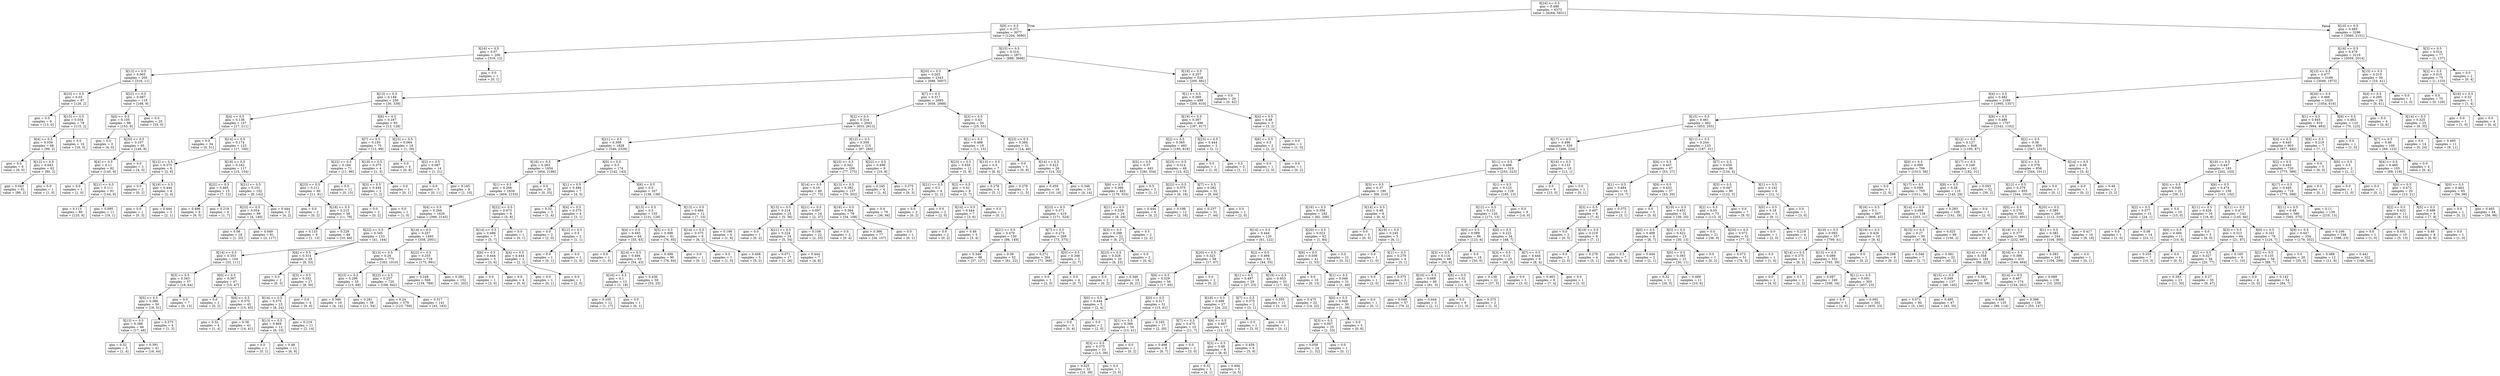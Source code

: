 digraph Tree {
node [shape=box] ;
0 [label="X[24] <= 0.5\ngini = 0.488\nsamples = 6373\nvalue = [4264, 5831]"] ;
1 [label="X[9] <= 0.5\ngini = 0.371\nsamples = 3077\nvalue = [1204, 3680]"] ;
0 -> 1 [labeldistance=2.5, labelangle=45, headlabel="True"] ;
2 [label="X[16] <= 0.5\ngini = 0.07\nsamples = 206\nvalue = [316, 12]"] ;
1 -> 2 ;
3 [label="X[13] <= 0.5\ngini = 0.065\nsamples = 205\nvalue = [316, 11]"] ;
2 -> 3 ;
4 [label="X[23] <= 0.5\ngini = 0.03\nsamples = 87\nvalue = [128, 2]"] ;
3 -> 4 ;
5 [label="gini = 0.0\nsamples = 9\nvalue = [13, 0]"] ;
4 -> 5 ;
6 [label="X[15] <= 0.5\ngini = 0.034\nsamples = 78\nvalue = [115, 2]"] ;
4 -> 6 ;
7 [label="X[4] <= 0.5\ngini = 0.039\nsamples = 68\nvalue = [99, 2]"] ;
6 -> 7 ;
8 [label="gini = 0.0\nsamples = 6\nvalue = [9, 0]"] ;
7 -> 8 ;
9 [label="X[12] <= 0.5\ngini = 0.043\nsamples = 62\nvalue = [90, 2]"] ;
7 -> 9 ;
10 [label="gini = 0.043\nsamples = 61\nvalue = [89, 2]"] ;
9 -> 10 ;
11 [label="gini = 0.0\nsamples = 1\nvalue = [1, 0]"] ;
9 -> 11 ;
12 [label="gini = 0.0\nsamples = 10\nvalue = [16, 0]"] ;
6 -> 12 ;
13 [label="X[22] <= 0.5\ngini = 0.087\nsamples = 118\nvalue = [188, 9]"] ;
3 -> 13 ;
14 [label="X[0] <= 0.5\ngini = 0.105\nsamples = 98\nvalue = [153, 9]"] ;
13 -> 14 ;
15 [label="gini = 0.0\nsamples = 3\nvalue = [4, 0]"] ;
14 -> 15 ;
16 [label="X[20] <= 0.5\ngini = 0.107\nsamples = 95\nvalue = [149, 9]"] ;
14 -> 16 ;
17 [label="X[4] <= 0.5\ngini = 0.11\nsamples = 92\nvalue = [145, 9]"] ;
16 -> 17 ;
18 [label="gini = 0.0\nsamples = 1\nvalue = [1, 0]"] ;
17 -> 18 ;
19 [label="X[21] <= 0.5\ngini = 0.111\nsamples = 91\nvalue = [144, 9]"] ;
17 -> 19 ;
20 [label="gini = 0.113\nsamples = 80\nvalue = [125, 8]"] ;
19 -> 20 ;
21 [label="gini = 0.095\nsamples = 11\nvalue = [19, 1]"] ;
19 -> 21 ;
22 [label="gini = 0.0\nsamples = 3\nvalue = [4, 0]"] ;
16 -> 22 ;
23 [label="gini = 0.0\nsamples = 20\nvalue = [35, 0]"] ;
13 -> 23 ;
24 [label="gini = 0.0\nsamples = 1\nvalue = [0, 1]"] ;
2 -> 24 ;
25 [label="X[15] <= 0.5\ngini = 0.314\nsamples = 2871\nvalue = [888, 3668]"] ;
1 -> 25 ;
26 [label="X[20] <= 0.5\ngini = 0.303\nsamples = 2343\nvalue = [688, 3007]"] ;
25 -> 26 ;
27 [label="X[13] <= 0.5\ngini = 0.149\nsamples = 250\nvalue = [30, 339]"] ;
26 -> 27 ;
28 [label="X[4] <= 0.5\ngini = 0.138\nsamples = 157\nvalue = [17, 211]"] ;
27 -> 28 ;
29 [label="gini = 0.0\nsamples = 34\nvalue = [0, 51]"] ;
28 -> 29 ;
30 [label="X[14] <= 0.5\ngini = 0.174\nsamples = 123\nvalue = [17, 160]"] ;
28 -> 30 ;
31 [label="X[12] <= 0.5\ngini = 0.375\nsamples = 6\nvalue = [2, 6]"] ;
30 -> 31 ;
32 [label="gini = 0.0\nsamples = 2\nvalue = [0, 2]"] ;
31 -> 32 ;
33 [label="X[19] <= 0.5\ngini = 0.444\nsamples = 4\nvalue = [2, 4]"] ;
31 -> 33 ;
34 [label="gini = 0.0\nsamples = 1\nvalue = [0, 3]"] ;
33 -> 34 ;
35 [label="gini = 0.444\nsamples = 3\nvalue = [2, 1]"] ;
33 -> 35 ;
36 [label="X[18] <= 0.5\ngini = 0.162\nsamples = 117\nvalue = [15, 154]"] ;
30 -> 36 ;
37 [label="X[22] <= 0.5\ngini = 0.465\nsamples = 15\nvalue = [7, 12]"] ;
36 -> 37 ;
38 [label="gini = 0.496\nsamples = 9\nvalue = [6, 5]"] ;
37 -> 38 ;
39 [label="gini = 0.219\nsamples = 6\nvalue = [1, 7]"] ;
37 -> 39 ;
40 [label="X[21] <= 0.5\ngini = 0.101\nsamples = 102\nvalue = [8, 142]"] ;
36 -> 40 ;
41 [label="X[23] <= 0.5\ngini = 0.054\nsamples = 99\nvalue = [4, 140]"] ;
40 -> 41 ;
42 [label="gini = 0.08\nsamples = 18\nvalue = [1, 23]"] ;
41 -> 42 ;
43 [label="gini = 0.049\nsamples = 81\nvalue = [3, 117]"] ;
41 -> 43 ;
44 [label="gini = 0.444\nsamples = 3\nvalue = [4, 2]"] ;
40 -> 44 ;
45 [label="X[6] <= 0.5\ngini = 0.167\nsamples = 93\nvalue = [13, 128]"] ;
27 -> 45 ;
46 [label="X[7] <= 0.5\ngini = 0.193\nsamples = 75\nvalue = [12, 99]"] ;
45 -> 46 ;
47 [label="X[22] <= 0.5\ngini = 0.184\nsamples = 71\nvalue = [11, 96]"] ;
46 -> 47 ;
48 [label="X[23] <= 0.5\ngini = 0.211\nsamples = 60\nvalue = [11, 81]"] ;
47 -> 48 ;
49 [label="gini = 0.0\nsamples = 2\nvalue = [0, 2]"] ;
48 -> 49 ;
50 [label="X[18] <= 0.5\ngini = 0.215\nsamples = 58\nvalue = [11, 79]"] ;
48 -> 50 ;
51 [label="gini = 0.133\nsamples = 9\nvalue = [1, 13]"] ;
50 -> 51 ;
52 [label="gini = 0.229\nsamples = 49\nvalue = [10, 66]"] ;
50 -> 52 ;
53 [label="gini = 0.0\nsamples = 11\nvalue = [0, 15]"] ;
47 -> 53 ;
54 [label="X[19] <= 0.5\ngini = 0.375\nsamples = 4\nvalue = [1, 3]"] ;
46 -> 54 ;
55 [label="X[3] <= 0.5\ngini = 0.444\nsamples = 3\nvalue = [1, 2]"] ;
54 -> 55 ;
56 [label="gini = 0.0\nsamples = 2\nvalue = [0, 2]"] ;
55 -> 56 ;
57 [label="gini = 0.0\nsamples = 1\nvalue = [1, 0]"] ;
55 -> 57 ;
58 [label="gini = 0.0\nsamples = 1\nvalue = [0, 1]"] ;
54 -> 58 ;
59 [label="X[23] <= 0.5\ngini = 0.064\nsamples = 18\nvalue = [1, 29]"] ;
45 -> 59 ;
60 [label="gini = 0.0\nsamples = 4\nvalue = [0, 8]"] ;
59 -> 60 ;
61 [label="X[2] <= 0.5\ngini = 0.087\nsamples = 14\nvalue = [1, 21]"] ;
59 -> 61 ;
62 [label="gini = 0.0\nsamples = 5\nvalue = [0, 11]"] ;
61 -> 62 ;
63 [label="gini = 0.165\nsamples = 9\nvalue = [1, 10]"] ;
61 -> 63 ;
64 [label="X[7] <= 0.5\ngini = 0.317\nsamples = 2093\nvalue = [658, 2668]"] ;
26 -> 64 ;
65 [label="X[2] <= 0.5\ngini = 0.314\nsamples = 2043\nvalue = [633, 2613]"] ;
64 -> 65 ;
66 [label="X[21] <= 0.5\ngini = 0.308\nsamples = 1828\nvalue = [546, 2329]"] ;
65 -> 66 ;
67 [label="X[16] <= 0.5\ngini = 0.263\nsamples = 1654\nvalue = [404, 2186]"] ;
66 -> 67 ;
68 [label="X[1] <= 0.5\ngini = 0.266\nsamples = 1634\nvalue = [404, 2153]"] ;
67 -> 68 ;
69 [label="X[4] <= 0.5\ngini = 0.264\nsamples = 1626\nvalue = [399, 2145]"] ;
68 -> 69 ;
70 [label="X[22] <= 0.5\ngini = 0.345\nsamples = 133\nvalue = [41, 144]"] ;
69 -> 70 ;
71 [label="X[14] <= 0.5\ngini = 0.353\nsamples = 104\nvalue = [33, 111]"] ;
70 -> 71 ;
72 [label="X[3] <= 0.5\ngini = 0.343\nsamples = 57\nvalue = [18, 64]"] ;
71 -> 72 ;
73 [label="X[5] <= 0.5\ngini = 0.386\nsamples = 50\nvalue = [18, 51]"] ;
72 -> 73 ;
74 [label="X[13] <= 0.5\ngini = 0.386\nsamples = 46\nvalue = [17, 48]"] ;
73 -> 74 ;
75 [label="gini = 0.32\nsamples = 5\nvalue = [1, 4]"] ;
74 -> 75 ;
76 [label="gini = 0.391\nsamples = 41\nvalue = [16, 44]"] ;
74 -> 76 ;
77 [label="gini = 0.375\nsamples = 4\nvalue = [1, 3]"] ;
73 -> 77 ;
78 [label="gini = 0.0\nsamples = 7\nvalue = [0, 13]"] ;
72 -> 78 ;
79 [label="X[0] <= 0.5\ngini = 0.367\nsamples = 47\nvalue = [15, 47]"] ;
71 -> 79 ;
80 [label="gini = 0.0\nsamples = 2\nvalue = [0, 2]"] ;
79 -> 80 ;
81 [label="X[6] <= 0.5\ngini = 0.375\nsamples = 45\nvalue = [15, 45]"] ;
79 -> 81 ;
82 [label="gini = 0.32\nsamples = 4\nvalue = [1, 4]"] ;
81 -> 82 ;
83 [label="gini = 0.38\nsamples = 41\nvalue = [14, 41]"] ;
81 -> 83 ;
84 [label="X[6] <= 0.5\ngini = 0.314\nsamples = 29\nvalue = [8, 33]"] ;
70 -> 84 ;
85 [label="gini = 0.0\nsamples = 2\nvalue = [0, 3]"] ;
84 -> 85 ;
86 [label="X[3] <= 0.5\ngini = 0.332\nsamples = 27\nvalue = [8, 30]"] ;
84 -> 86 ;
87 [label="X[14] <= 0.5\ngini = 0.375\nsamples = 23\nvalue = [8, 24]"] ;
86 -> 87 ;
88 [label="X[13] <= 0.5\ngini = 0.469\nsamples = 12\nvalue = [6, 10]"] ;
87 -> 88 ;
89 [label="gini = 0.0\nsamples = 1\nvalue = [0, 1]"] ;
88 -> 89 ;
90 [label="gini = 0.48\nsamples = 11\nvalue = [6, 9]"] ;
88 -> 90 ;
91 [label="gini = 0.219\nsamples = 11\nvalue = [2, 14]"] ;
87 -> 91 ;
92 [label="gini = 0.0\nsamples = 4\nvalue = [0, 6]"] ;
86 -> 92 ;
93 [label="X[14] <= 0.5\ngini = 0.257\nsamples = 1493\nvalue = [358, 2001]"] ;
69 -> 93 ;
94 [label="X[13] <= 0.5\ngini = 0.26\nsamples = 775\nvalue = [183, 1010]"] ;
93 -> 94 ;
95 [label="X[23] <= 0.5\ngini = 0.296\nsamples = 55\nvalue = [15, 68]"] ;
94 -> 95 ;
96 [label="gini = 0.346\nsamples = 16\nvalue = [4, 14]"] ;
95 -> 96 ;
97 [label="gini = 0.281\nsamples = 39\nvalue = [11, 54]"] ;
95 -> 97 ;
98 [label="X[22] <= 0.5\ngini = 0.257\nsamples = 720\nvalue = [168, 942]"] ;
94 -> 98 ;
99 [label="gini = 0.24\nsamples = 579\nvalue = [123, 759]"] ;
98 -> 99 ;
100 [label="gini = 0.317\nsamples = 141\nvalue = [45, 183]"] ;
98 -> 100 ;
101 [label="X[22] <= 0.5\ngini = 0.255\nsamples = 718\nvalue = [175, 991]"] ;
93 -> 101 ;
102 [label="gini = 0.248\nsamples = 566\nvalue = [134, 789]"] ;
101 -> 102 ;
103 [label="gini = 0.281\nsamples = 152\nvalue = [41, 202]"] ;
101 -> 103 ;
104 [label="X[22] <= 0.5\ngini = 0.473\nsamples = 8\nvalue = [5, 8]"] ;
68 -> 104 ;
105 [label="X[14] <= 0.5\ngini = 0.486\nsamples = 7\nvalue = [5, 7]"] ;
104 -> 105 ;
106 [label="X[6] <= 0.5\ngini = 0.444\nsamples = 5\nvalue = [3, 6]"] ;
105 -> 106 ;
107 [label="gini = 0.0\nsamples = 1\nvalue = [3, 0]"] ;
106 -> 107 ;
108 [label="gini = 0.0\nsamples = 4\nvalue = [0, 6]"] ;
106 -> 108 ;
109 [label="X[4] <= 0.5\ngini = 0.444\nsamples = 2\nvalue = [2, 1]"] ;
105 -> 109 ;
110 [label="gini = 0.0\nsamples = 1\nvalue = [0, 1]"] ;
109 -> 110 ;
111 [label="gini = 0.0\nsamples = 1\nvalue = [2, 0]"] ;
109 -> 111 ;
112 [label="gini = 0.0\nsamples = 1\nvalue = [0, 1]"] ;
104 -> 112 ;
113 [label="gini = 0.0\nsamples = 20\nvalue = [0, 33]"] ;
67 -> 113 ;
114 [label="X[0] <= 0.5\ngini = 0.5\nsamples = 174\nvalue = [142, 143]"] ;
66 -> 114 ;
115 [label="X[1] <= 0.5\ngini = 0.494\nsamples = 7\nvalue = [4, 5]"] ;
114 -> 115 ;
116 [label="gini = 0.32\nsamples = 3\nvalue = [1, 4]"] ;
115 -> 116 ;
117 [label="X[4] <= 0.5\ngini = 0.375\nsamples = 4\nvalue = [3, 1]"] ;
115 -> 117 ;
118 [label="gini = 0.0\nsamples = 2\nvalue = [2, 0]"] ;
117 -> 118 ;
119 [label="X[12] <= 0.5\ngini = 0.5\nsamples = 2\nvalue = [1, 1]"] ;
117 -> 119 ;
120 [label="gini = 0.0\nsamples = 1\nvalue = [0, 1]"] ;
119 -> 120 ;
121 [label="gini = 0.0\nsamples = 1\nvalue = [1, 0]"] ;
119 -> 121 ;
122 [label="X[6] <= 0.5\ngini = 0.5\nsamples = 167\nvalue = [138, 138]"] ;
114 -> 122 ;
123 [label="X[13] <= 0.5\ngini = 0.5\nsamples = 155\nvalue = [131, 128]"] ;
122 -> 123 ;
124 [label="X[4] <= 0.5\ngini = 0.493\nsamples = 64\nvalue = [55, 43]"] ;
123 -> 124 ;
125 [label="gini = 0.0\nsamples = 1\nvalue = [1, 0]"] ;
124 -> 125 ;
126 [label="X[14] <= 0.5\ngini = 0.494\nsamples = 63\nvalue = [54, 43]"] ;
124 -> 126 ;
127 [label="X[16] <= 0.5\ngini = 0.1\nsamples = 13\nvalue = [1, 18]"] ;
126 -> 127 ;
128 [label="gini = 0.105\nsamples = 12\nvalue = [1, 17]"] ;
127 -> 128 ;
129 [label="gini = 0.0\nsamples = 1\nvalue = [0, 1]"] ;
127 -> 129 ;
130 [label="gini = 0.436\nsamples = 50\nvalue = [53, 25]"] ;
126 -> 130 ;
131 [label="X[5] <= 0.5\ngini = 0.498\nsamples = 91\nvalue = [76, 85]"] ;
123 -> 131 ;
132 [label="gini = 0.499\nsamples = 90\nvalue = [76, 84]"] ;
131 -> 132 ;
133 [label="gini = 0.0\nsamples = 1\nvalue = [0, 1]"] ;
131 -> 133 ;
134 [label="X[13] <= 0.5\ngini = 0.484\nsamples = 12\nvalue = [7, 10]"] ;
122 -> 134 ;
135 [label="X[14] <= 0.5\ngini = 0.375\nsamples = 6\nvalue = [6, 2]"] ;
134 -> 135 ;
136 [label="gini = 0.0\nsamples = 1\nvalue = [1, 0]"] ;
135 -> 136 ;
137 [label="gini = 0.408\nsamples = 5\nvalue = [5, 2]"] ;
135 -> 137 ;
138 [label="gini = 0.198\nsamples = 6\nvalue = [1, 8]"] ;
134 -> 138 ;
139 [label="X[12] <= 0.5\ngini = 0.359\nsamples = 215\nvalue = [87, 284]"] ;
65 -> 139 ;
140 [label="X[23] <= 0.5\ngini = 0.342\nsamples = 206\nvalue = [77, 275]"] ;
139 -> 140 ;
141 [label="X[14] <= 0.5\ngini = 0.16\nsamples = 49\nvalue = [7, 73]"] ;
140 -> 141 ;
142 [label="X[13] <= 0.5\ngini = 0.214\nsamples = 25\nvalue = [5, 36]"] ;
141 -> 142 ;
143 [label="gini = 0.0\nsamples = 1\nvalue = [0, 2]"] ;
142 -> 143 ;
144 [label="X[21] <= 0.5\ngini = 0.224\nsamples = 24\nvalue = [5, 34]"] ;
142 -> 144 ;
145 [label="gini = 0.071\nsamples = 17\nvalue = [1, 26]"] ;
144 -> 145 ;
146 [label="gini = 0.444\nsamples = 7\nvalue = [4, 8]"] ;
144 -> 146 ;
147 [label="X[21] <= 0.5\ngini = 0.097\nsamples = 24\nvalue = [2, 37]"] ;
141 -> 147 ;
148 [label="gini = 0.108\nsamples = 22\nvalue = [2, 33]"] ;
147 -> 148 ;
149 [label="gini = 0.0\nsamples = 2\nvalue = [0, 4]"] ;
147 -> 149 ;
150 [label="X[13] <= 0.5\ngini = 0.382\nsamples = 157\nvalue = [70, 202]"] ;
140 -> 150 ;
151 [label="X[16] <= 0.5\ngini = 0.364\nsamples = 78\nvalue = [34, 108]"] ;
150 -> 151 ;
152 [label="gini = 0.366\nsamples = 77\nvalue = [34, 107]"] ;
151 -> 152 ;
153 [label="gini = 0.0\nsamples = 1\nvalue = [0, 1]"] ;
151 -> 153 ;
154 [label="gini = 0.4\nsamples = 79\nvalue = [36, 94]"] ;
150 -> 154 ;
155 [label="X[22] <= 0.5\ngini = 0.499\nsamples = 9\nvalue = [10, 9]"] ;
139 -> 155 ;
156 [label="gini = 0.245\nsamples = 4\nvalue = [1, 6]"] ;
155 -> 156 ;
157 [label="gini = 0.375\nsamples = 5\nvalue = [9, 3]"] ;
155 -> 157 ;
158 [label="X[3] <= 0.5\ngini = 0.43\nsamples = 50\nvalue = [25, 55]"] ;
64 -> 158 ;
159 [label="X[1] <= 0.5\ngini = 0.488\nsamples = 19\nvalue = [11, 15]"] ;
158 -> 159 ;
160 [label="X[23] <= 0.5\ngini = 0.459\nsamples = 12\nvalue = [5, 9]"] ;
159 -> 160 ;
161 [label="X[21] <= 0.5\ngini = 0.5\nsamples = 4\nvalue = [2, 2]"] ;
160 -> 161 ;
162 [label="gini = 0.0\nsamples = 2\nvalue = [0, 2]"] ;
161 -> 162 ;
163 [label="gini = 0.0\nsamples = 2\nvalue = [2, 0]"] ;
161 -> 163 ;
164 [label="X[2] <= 0.5\ngini = 0.42\nsamples = 8\nvalue = [3, 7]"] ;
160 -> 164 ;
165 [label="X[14] <= 0.5\ngini = 0.444\nsamples = 7\nvalue = [3, 6]"] ;
164 -> 165 ;
166 [label="gini = 0.0\nsamples = 2\nvalue = [0, 2]"] ;
165 -> 166 ;
167 [label="gini = 0.49\nsamples = 5\nvalue = [3, 4]"] ;
165 -> 167 ;
168 [label="gini = 0.0\nsamples = 1\nvalue = [0, 1]"] ;
164 -> 168 ;
169 [label="X[13] <= 0.5\ngini = 0.5\nsamples = 7\nvalue = [6, 6]"] ;
159 -> 169 ;
170 [label="gini = 0.278\nsamples = 4\nvalue = [5, 1]"] ;
169 -> 170 ;
171 [label="gini = 0.278\nsamples = 3\nvalue = [1, 5]"] ;
169 -> 171 ;
172 [label="X[23] <= 0.5\ngini = 0.384\nsamples = 31\nvalue = [14, 40]"] ;
158 -> 172 ;
173 [label="gini = 0.0\nsamples = 5\nvalue = [0, 8]"] ;
172 -> 173 ;
174 [label="X[14] <= 0.5\ngini = 0.423\nsamples = 26\nvalue = [14, 32]"] ;
172 -> 174 ;
175 [label="gini = 0.459\nsamples = 16\nvalue = [10, 18]"] ;
174 -> 175 ;
176 [label="gini = 0.346\nsamples = 10\nvalue = [4, 14]"] ;
174 -> 176 ;
177 [label="X[18] <= 0.5\ngini = 0.357\nsamples = 528\nvalue = [200, 661]"] ;
25 -> 177 ;
178 [label="X[1] <= 0.5\ngini = 0.369\nsamples = 499\nvalue = [200, 619]"] ;
177 -> 178 ;
179 [label="X[19] <= 0.5\ngini = 0.367\nsamples = 496\nvalue = [197, 617]"] ;
178 -> 179 ;
180 [label="X[2] <= 0.5\ngini = 0.365\nsamples = 493\nvalue = [195, 616]"] ;
179 -> 180 ;
181 [label="X[5] <= 0.5\ngini = 0.37\nsamples = 445\nvalue = [180, 554]"] ;
180 -> 181 ;
182 [label="X[6] <= 0.5\ngini = 0.369\nsamples = 443\nvalue = [179, 553]"] ;
181 -> 182 ;
183 [label="X[23] <= 0.5\ngini = 0.371\nsamples = 419\nvalue = [171, 524]"] ;
182 -> 183 ;
184 [label="X[21] <= 0.5\ngini = 0.479\nsamples = 150\nvalue = [98, 149]"] ;
183 -> 184 ;
185 [label="gini = 0.349\nsamples = 98\nvalue = [37, 127]"] ;
184 -> 185 ;
186 [label="gini = 0.39\nsamples = 52\nvalue = [61, 22]"] ;
184 -> 186 ;
187 [label="X[7] <= 0.5\ngini = 0.273\nsamples = 269\nvalue = [73, 375]"] ;
183 -> 187 ;
188 [label="gini = 0.271\nsamples = 264\nvalue = [71, 368]"] ;
187 -> 188 ;
189 [label="X[0] <= 0.5\ngini = 0.346\nsamples = 5\nvalue = [2, 7]"] ;
187 -> 189 ;
190 [label="gini = 0.0\nsamples = 1\nvalue = [2, 0]"] ;
189 -> 190 ;
191 [label="gini = 0.0\nsamples = 4\nvalue = [0, 7]"] ;
189 -> 191 ;
192 [label="X[21] <= 0.5\ngini = 0.339\nsamples = 24\nvalue = [8, 29]"] ;
182 -> 192 ;
193 [label="X[3] <= 0.5\ngini = 0.298\nsamples = 22\nvalue = [6, 27]"] ;
192 -> 193 ;
194 [label="X[23] <= 0.5\ngini = 0.328\nsamples = 20\nvalue = [6, 23]"] ;
193 -> 194 ;
195 [label="gini = 0.0\nsamples = 2\nvalue = [0, 2]"] ;
194 -> 195 ;
196 [label="gini = 0.346\nsamples = 18\nvalue = [6, 21]"] ;
194 -> 196 ;
197 [label="gini = 0.0\nsamples = 2\nvalue = [0, 4]"] ;
193 -> 197 ;
198 [label="gini = 0.5\nsamples = 2\nvalue = [2, 2]"] ;
192 -> 198 ;
199 [label="gini = 0.5\nsamples = 2\nvalue = [1, 1]"] ;
181 -> 199 ;
200 [label="X[23] <= 0.5\ngini = 0.314\nsamples = 48\nvalue = [15, 62]"] ;
180 -> 200 ;
201 [label="X[22] <= 0.5\ngini = 0.375\nsamples = 16\nvalue = [6, 18]"] ;
200 -> 201 ;
202 [label="gini = 0.444\nsamples = 4\nvalue = [4, 2]"] ;
201 -> 202 ;
203 [label="gini = 0.198\nsamples = 12\nvalue = [2, 16]"] ;
201 -> 203 ;
204 [label="X[7] <= 0.5\ngini = 0.282\nsamples = 32\nvalue = [9, 44]"] ;
200 -> 204 ;
205 [label="gini = 0.237\nsamples = 31\nvalue = [7, 44]"] ;
204 -> 205 ;
206 [label="gini = 0.0\nsamples = 1\nvalue = [2, 0]"] ;
204 -> 206 ;
207 [label="X[23] <= 0.5\ngini = 0.444\nsamples = 3\nvalue = [2, 1]"] ;
179 -> 207 ;
208 [label="gini = 0.0\nsamples = 1\nvalue = [1, 0]"] ;
207 -> 208 ;
209 [label="gini = 0.5\nsamples = 2\nvalue = [1, 1]"] ;
207 -> 209 ;
210 [label="X[4] <= 0.5\ngini = 0.48\nsamples = 3\nvalue = [3, 2]"] ;
178 -> 210 ;
211 [label="X[6] <= 0.5\ngini = 0.5\nsamples = 2\nvalue = [2, 2]"] ;
210 -> 211 ;
212 [label="gini = 0.0\nsamples = 1\nvalue = [2, 0]"] ;
211 -> 212 ;
213 [label="gini = 0.0\nsamples = 1\nvalue = [0, 2]"] ;
211 -> 213 ;
214 [label="gini = 0.0\nsamples = 1\nvalue = [1, 0]"] ;
210 -> 214 ;
215 [label="gini = 0.0\nsamples = 29\nvalue = [0, 42]"] ;
177 -> 215 ;
216 [label="X[10] <= 0.5\ngini = 0.485\nsamples = 3296\nvalue = [3060, 2151]"] ;
0 -> 216 [labeldistance=2.5, labelangle=-45, headlabel="False"] ;
217 [label="X[18] <= 0.5\ngini = 0.479\nsamples = 3219\nvalue = [3059, 2014]"] ;
216 -> 217 ;
218 [label="X[13] <= 0.5\ngini = 0.477\nsamples = 3189\nvalue = [3049, 1973]"] ;
217 -> 218 ;
219 [label="X[4] <= 0.5\ngini = 0.482\nsamples = 2169\nvalue = [1995, 1357]"] ;
218 -> 219 ;
220 [label="X[15] <= 0.5\ngini = 0.461\nsamples = 462\nvalue = [453, 255]"] ;
219 -> 220 ;
221 [label="X[17] <= 0.5\ngini = 0.496\nsamples = 329\nvalue = [266, 224]"] ;
220 -> 221 ;
222 [label="X[11] <= 0.5\ngini = 0.498\nsamples = 319\nvalue = [253, 223]"] ;
221 -> 222 ;
223 [label="X[5] <= 0.5\ngini = 0.37\nsamples = 190\nvalue = [68, 210]"] ;
222 -> 223 ;
224 [label="X[16] <= 0.5\ngini = 0.356\nsamples = 182\nvalue = [62, 206]"] ;
223 -> 224 ;
225 [label="X[14] <= 0.5\ngini = 0.444\nsamples = 120\nvalue = [61, 122]"] ;
224 -> 225 ;
226 [label="X[20] <= 0.5\ngini = 0.323\nsamples = 58\nvalue = [17, 67]"] ;
225 -> 226 ;
227 [label="X[6] <= 0.5\ngini = 0.329\nsamples = 56\nvalue = [17, 65]"] ;
226 -> 227 ;
228 [label="X[0] <= 0.5\ngini = 0.444\nsamples = 5\nvalue = [2, 4]"] ;
227 -> 228 ;
229 [label="gini = 0.0\nsamples = 3\nvalue = [0, 4]"] ;
228 -> 229 ;
230 [label="gini = 0.0\nsamples = 2\nvalue = [2, 0]"] ;
228 -> 230 ;
231 [label="X[0] <= 0.5\ngini = 0.317\nsamples = 51\nvalue = [15, 61]"] ;
227 -> 231 ;
232 [label="X[1] <= 0.5\ngini = 0.366\nsamples = 34\nvalue = [13, 41]"] ;
231 -> 232 ;
233 [label="X[3] <= 0.5\ngini = 0.375\nsamples = 33\nvalue = [13, 39]"] ;
232 -> 233 ;
234 [label="gini = 0.325\nsamples = 32\nvalue = [10, 39]"] ;
233 -> 234 ;
235 [label="gini = 0.0\nsamples = 1\nvalue = [3, 0]"] ;
233 -> 235 ;
236 [label="gini = 0.0\nsamples = 1\nvalue = [0, 2]"] ;
232 -> 236 ;
237 [label="gini = 0.165\nsamples = 17\nvalue = [2, 20]"] ;
231 -> 237 ;
238 [label="gini = 0.0\nsamples = 2\nvalue = [0, 2]"] ;
226 -> 238 ;
239 [label="X[2] <= 0.5\ngini = 0.494\nsamples = 62\nvalue = [44, 55]"] ;
225 -> 239 ;
240 [label="X[1] <= 0.5\ngini = 0.497\nsamples = 29\nvalue = [27, 23]"] ;
239 -> 240 ;
241 [label="X[19] <= 0.5\ngini = 0.499\nsamples = 27\nvalue = [24, 22]"] ;
240 -> 241 ;
242 [label="X[7] <= 0.5\ngini = 0.475\nsamples = 10\nvalue = [11, 7]"] ;
241 -> 242 ;
243 [label="gini = 0.498\nsamples = 8\nvalue = [8, 7]"] ;
242 -> 243 ;
244 [label="gini = 0.0\nsamples = 2\nvalue = [3, 0]"] ;
242 -> 244 ;
245 [label="X[6] <= 0.5\ngini = 0.497\nsamples = 17\nvalue = [13, 15]"] ;
241 -> 245 ;
246 [label="X[3] <= 0.5\ngini = 0.49\nsamples = 8\nvalue = [8, 6]"] ;
245 -> 246 ;
247 [label="gini = 0.32\nsamples = 3\nvalue = [4, 1]"] ;
246 -> 247 ;
248 [label="gini = 0.494\nsamples = 5\nvalue = [4, 5]"] ;
246 -> 248 ;
249 [label="gini = 0.459\nsamples = 9\nvalue = [5, 9]"] ;
245 -> 249 ;
250 [label="X[7] <= 0.5\ngini = 0.375\nsamples = 2\nvalue = [3, 1]"] ;
240 -> 250 ;
251 [label="gini = 0.0\nsamples = 1\nvalue = [3, 0]"] ;
250 -> 251 ;
252 [label="gini = 0.0\nsamples = 1\nvalue = [0, 1]"] ;
250 -> 252 ;
253 [label="X[19] <= 0.5\ngini = 0.453\nsamples = 33\nvalue = [17, 32]"] ;
239 -> 253 ;
254 [label="gini = 0.355\nsamples = 11\nvalue = [3, 10]"] ;
253 -> 254 ;
255 [label="gini = 0.475\nsamples = 22\nvalue = [14, 22]"] ;
253 -> 255 ;
256 [label="X[20] <= 0.5\ngini = 0.023\nsamples = 62\nvalue = [1, 84]"] ;
224 -> 256 ;
257 [label="X[6] <= 0.5\ngini = 0.036\nsamples = 41\nvalue = [1, 53]"] ;
256 -> 257 ;
258 [label="gini = 0.0\nsamples = 10\nvalue = [0, 13]"] ;
257 -> 258 ;
259 [label="X[1] <= 0.5\ngini = 0.048\nsamples = 31\nvalue = [1, 40]"] ;
257 -> 259 ;
260 [label="X[0] <= 0.5\ngini = 0.049\nsamples = 30\nvalue = [1, 39]"] ;
259 -> 260 ;
261 [label="X[3] <= 0.5\ngini = 0.057\nsamples = 25\nvalue = [1, 33]"] ;
260 -> 261 ;
262 [label="gini = 0.059\nsamples = 24\nvalue = [1, 32]"] ;
261 -> 262 ;
263 [label="gini = 0.0\nsamples = 1\nvalue = [0, 1]"] ;
261 -> 263 ;
264 [label="gini = 0.0\nsamples = 5\nvalue = [0, 6]"] ;
260 -> 264 ;
265 [label="gini = 0.0\nsamples = 1\nvalue = [0, 1]"] ;
259 -> 265 ;
266 [label="gini = 0.0\nsamples = 21\nvalue = [0, 31]"] ;
256 -> 266 ;
267 [label="X[14] <= 0.5\ngini = 0.48\nsamples = 8\nvalue = [6, 4]"] ;
223 -> 267 ;
268 [label="gini = 0.0\nsamples = 3\nvalue = [0, 3]"] ;
267 -> 268 ;
269 [label="X[19] <= 0.5\ngini = 0.245\nsamples = 5\nvalue = [6, 1]"] ;
267 -> 269 ;
270 [label="gini = 0.0\nsamples = 1\nvalue = [1, 0]"] ;
269 -> 270 ;
271 [label="X[1] <= 0.5\ngini = 0.278\nsamples = 4\nvalue = [5, 1]"] ;
269 -> 271 ;
272 [label="gini = 0.0\nsamples = 1\nvalue = [2, 0]"] ;
271 -> 272 ;
273 [label="gini = 0.375\nsamples = 3\nvalue = [3, 1]"] ;
271 -> 273 ;
274 [label="X[1] <= 0.5\ngini = 0.123\nsamples = 129\nvalue = [185, 13]"] ;
222 -> 274 ;
275 [label="X[12] <= 0.5\ngini = 0.131\nsamples = 120\nvalue = [171, 13]"] ;
274 -> 275 ;
276 [label="X[0] <= 0.5\ngini = 0.089\nsamples = 86\nvalue = [123, 6]"] ;
275 -> 276 ;
277 [label="X[3] <= 0.5\ngini = 0.114\nsamples = 68\nvalue = [93, 6]"] ;
276 -> 277 ;
278 [label="X[16] <= 0.5\ngini = 0.069\nsamples = 60\nvalue = [81, 3]"] ;
277 -> 278 ;
279 [label="gini = 0.048\nsamples = 57\nvalue = [79, 2]"] ;
278 -> 279 ;
280 [label="gini = 0.444\nsamples = 3\nvalue = [2, 1]"] ;
278 -> 280 ;
281 [label="X[6] <= 0.5\ngini = 0.32\nsamples = 8\nvalue = [12, 3]"] ;
277 -> 281 ;
282 [label="gini = 0.0\nsamples = 6\nvalue = [11, 0]"] ;
281 -> 282 ;
283 [label="gini = 0.375\nsamples = 2\nvalue = [1, 3]"] ;
281 -> 283 ;
284 [label="gini = 0.0\nsamples = 18\nvalue = [30, 0]"] ;
276 -> 284 ;
285 [label="X[0] <= 0.5\ngini = 0.222\nsamples = 34\nvalue = [48, 7]"] ;
275 -> 285 ;
286 [label="X[3] <= 0.5\ngini = 0.13\nsamples = 25\nvalue = [40, 3]"] ;
285 -> 286 ;
287 [label="gini = 0.139\nsamples = 22\nvalue = [37, 3]"] ;
286 -> 287 ;
288 [label="gini = 0.0\nsamples = 3\nvalue = [3, 0]"] ;
286 -> 288 ;
289 [label="X[7] <= 0.5\ngini = 0.444\nsamples = 9\nvalue = [8, 4]"] ;
285 -> 289 ;
290 [label="gini = 0.463\nsamples = 8\nvalue = [7, 4]"] ;
289 -> 290 ;
291 [label="gini = 0.0\nsamples = 1\nvalue = [1, 0]"] ;
289 -> 291 ;
292 [label="gini = 0.0\nsamples = 9\nvalue = [14, 0]"] ;
274 -> 292 ;
293 [label="X[16] <= 0.5\ngini = 0.133\nsamples = 10\nvalue = [13, 1]"] ;
221 -> 293 ;
294 [label="gini = 0.0\nsamples = 9\nvalue = [13, 0]"] ;
293 -> 294 ;
295 [label="gini = 0.0\nsamples = 1\nvalue = [0, 1]"] ;
293 -> 295 ;
296 [label="X[11] <= 0.5\ngini = 0.244\nsamples = 133\nvalue = [187, 31]"] ;
220 -> 296 ;
297 [label="X[6] <= 0.5\ngini = 0.447\nsamples = 47\nvalue = [53, 27]"] ;
296 -> 297 ;
298 [label="X[1] <= 0.5\ngini = 0.484\nsamples = 10\nvalue = [10, 7]"] ;
297 -> 298 ;
299 [label="X[3] <= 0.5\ngini = 0.497\nsamples = 8\nvalue = [7, 6]"] ;
298 -> 299 ;
300 [label="gini = 0.0\nsamples = 2\nvalue = [0, 5]"] ;
299 -> 300 ;
301 [label="X[19] <= 0.5\ngini = 0.219\nsamples = 6\nvalue = [7, 1]"] ;
299 -> 301 ;
302 [label="gini = 0.0\nsamples = 2\nvalue = [2, 0]"] ;
301 -> 302 ;
303 [label="gini = 0.278\nsamples = 4\nvalue = [5, 1]"] ;
301 -> 303 ;
304 [label="gini = 0.375\nsamples = 2\nvalue = [3, 1]"] ;
298 -> 304 ;
305 [label="X[9] <= 0.5\ngini = 0.433\nsamples = 37\nvalue = [43, 20]"] ;
297 -> 305 ;
306 [label="gini = 0.0\nsamples = 5\nvalue = [5, 0]"] ;
305 -> 306 ;
307 [label="X[19] <= 0.5\ngini = 0.452\nsamples = 32\nvalue = [38, 20]"] ;
305 -> 307 ;
308 [label="X[0] <= 0.5\ngini = 0.498\nsamples = 9\nvalue = [8, 7]"] ;
307 -> 308 ;
309 [label="gini = 0.5\nsamples = 7\nvalue = [6, 6]"] ;
308 -> 309 ;
310 [label="gini = 0.444\nsamples = 2\nvalue = [2, 1]"] ;
308 -> 310 ;
311 [label="X[3] <= 0.5\ngini = 0.422\nsamples = 23\nvalue = [30, 13]"] ;
307 -> 311 ;
312 [label="X[0] <= 0.5\ngini = 0.393\nsamples = 22\nvalue = [30, 11]"] ;
311 -> 312 ;
313 [label="gini = 0.32\nsamples = 11\nvalue = [20, 5]"] ;
312 -> 313 ;
314 [label="gini = 0.469\nsamples = 11\nvalue = [10, 6]"] ;
312 -> 314 ;
315 [label="gini = 0.0\nsamples = 1\nvalue = [0, 2]"] ;
311 -> 315 ;
316 [label="X[7] <= 0.5\ngini = 0.056\nsamples = 86\nvalue = [134, 4]"] ;
296 -> 316 ;
317 [label="X[5] <= 0.5\ngini = 0.047\nsamples = 80\nvalue = [122, 3]"] ;
316 -> 317 ;
318 [label="X[2] <= 0.5\ngini = 0.05\nsamples = 73\nvalue = [113, 3]"] ;
317 -> 318 ;
319 [label="gini = 0.0\nsamples = 21\nvalue = [36, 0]"] ;
318 -> 319 ;
320 [label="X[20] <= 0.5\ngini = 0.072\nsamples = 52\nvalue = [77, 3]"] ;
318 -> 320 ;
321 [label="gini = 0.073\nsamples = 51\nvalue = [76, 3]"] ;
320 -> 321 ;
322 [label="gini = 0.0\nsamples = 1\nvalue = [1, 0]"] ;
320 -> 322 ;
323 [label="gini = 0.0\nsamples = 7\nvalue = [9, 0]"] ;
317 -> 323 ;
324 [label="X[1] <= 0.5\ngini = 0.142\nsamples = 6\nvalue = [12, 1]"] ;
316 -> 324 ;
325 [label="X[0] <= 0.5\ngini = 0.18\nsamples = 5\nvalue = [9, 1]"] ;
324 -> 325 ;
326 [label="gini = 0.0\nsamples = 1\nvalue = [2, 0]"] ;
325 -> 326 ;
327 [label="gini = 0.219\nsamples = 4\nvalue = [7, 1]"] ;
325 -> 327 ;
328 [label="gini = 0.0\nsamples = 1\nvalue = [3, 0]"] ;
324 -> 328 ;
329 [label="X[9] <= 0.5\ngini = 0.486\nsamples = 1707\nvalue = [1542, 1102]"] ;
219 -> 329 ;
330 [label="X[12] <= 0.5\ngini = 0.127\nsamples = 848\nvalue = [1195, 87]"] ;
329 -> 330 ;
331 [label="X[0] <= 0.5\ngini = 0.099\nsamples = 706\nvalue = [1013, 56]"] ;
330 -> 331 ;
332 [label="gini = 0.0\nsamples = 1\nvalue = [2, 0]"] ;
331 -> 332 ;
333 [label="X[17] <= 0.5\ngini = 0.099\nsamples = 705\nvalue = [1011, 56]"] ;
331 -> 333 ;
334 [label="X[16] <= 0.5\ngini = 0.1\nsamples = 567\nvalue = [808, 45]"] ;
333 -> 334 ;
335 [label="X[19] <= 0.5\ngini = 0.093\nsamples = 557\nvalue = [799, 41]"] ;
334 -> 335 ;
336 [label="X[14] <= 0.5\ngini = 0.375\nsamples = 5\nvalue = [6, 2]"] ;
335 -> 336 ;
337 [label="gini = 0.0\nsamples = 2\nvalue = [4, 0]"] ;
336 -> 337 ;
338 [label="gini = 0.5\nsamples = 3\nvalue = [2, 2]"] ;
336 -> 338 ;
339 [label="X[15] <= 0.5\ngini = 0.089\nsamples = 552\nvalue = [793, 39]"] ;
335 -> 339 ;
340 [label="gini = 0.087\nsamples = 249\nvalue = [336, 16]"] ;
339 -> 340 ;
341 [label="X[11] <= 0.5\ngini = 0.091\nsamples = 303\nvalue = [457, 23]"] ;
339 -> 341 ;
342 [label="gini = 0.0\nsamples = 1\nvalue = [2, 0]"] ;
341 -> 342 ;
343 [label="gini = 0.092\nsamples = 302\nvalue = [455, 23]"] ;
341 -> 343 ;
344 [label="X[19] <= 0.5\ngini = 0.426\nsamples = 10\nvalue = [9, 4]"] ;
334 -> 344 ;
345 [label="gini = 0.0\nsamples = 1\nvalue = [0, 2]"] ;
344 -> 345 ;
346 [label="gini = 0.298\nsamples = 9\nvalue = [9, 2]"] ;
344 -> 346 ;
347 [label="X[14] <= 0.5\ngini = 0.098\nsamples = 138\nvalue = [203, 11]"] ;
333 -> 347 ;
348 [label="X[15] <= 0.5\ngini = 0.27\nsamples = 39\nvalue = [47, 9]"] ;
347 -> 348 ;
349 [label="gini = 0.346\nsamples = 7\nvalue = [2, 7]"] ;
348 -> 349 ;
350 [label="gini = 0.081\nsamples = 32\nvalue = [45, 2]"] ;
348 -> 350 ;
351 [label="gini = 0.025\nsamples = 99\nvalue = [156, 2]"] ;
347 -> 351 ;
352 [label="X[17] <= 0.5\ngini = 0.249\nsamples = 142\nvalue = [182, 31]"] ;
330 -> 352 ;
353 [label="X[8] <= 0.5\ngini = 0.28\nsamples = 110\nvalue = [143, 29]"] ;
352 -> 353 ;
354 [label="gini = 0.283\nsamples = 109\nvalue = [141, 29]"] ;
353 -> 354 ;
355 [label="gini = 0.0\nsamples = 1\nvalue = [2, 0]"] ;
353 -> 355 ;
356 [label="gini = 0.093\nsamples = 32\nvalue = [39, 2]"] ;
352 -> 356 ;
357 [label="X[2] <= 0.5\ngini = 0.38\nsamples = 859\nvalue = [347, 1015]"] ;
329 -> 357 ;
358 [label="X[3] <= 0.5\ngini = 0.379\nsamples = 856\nvalue = [344, 1011]"] ;
357 -> 358 ;
359 [label="X[12] <= 0.5\ngini = 0.379\nsamples = 855\nvalue = [344, 1010]"] ;
358 -> 359 ;
360 [label="X[0] <= 0.5\ngini = 0.376\nsamples = 595\nvalue = [232, 691]"] ;
359 -> 360 ;
361 [label="gini = 0.0\nsamples = 1\nvalue = [0, 4]"] ;
360 -> 361 ;
362 [label="X[19] <= 0.5\ngini = 0.377\nsamples = 594\nvalue = [232, 687]"] ;
360 -> 362 ;
363 [label="X[14] <= 0.5\ngini = 0.358\nsamples = 184\nvalue = [68, 223]"] ;
362 -> 363 ;
364 [label="X[15] <= 0.5\ngini = 0.349\nsamples = 137\nvalue = [48, 165]"] ;
363 -> 364 ;
365 [label="gini = 0.071\nsamples = 90\nvalue = [5, 130]"] ;
364 -> 365 ;
366 [label="gini = 0.495\nsamples = 47\nvalue = [43, 35]"] ;
364 -> 366 ;
367 [label="gini = 0.381\nsamples = 47\nvalue = [20, 58]"] ;
363 -> 367 ;
368 [label="X[16] <= 0.5\ngini = 0.386\nsamples = 410\nvalue = [164, 464]"] ;
362 -> 368 ;
369 [label="X[14] <= 0.5\ngini = 0.467\nsamples = 274\nvalue = [154, 261]"] ;
368 -> 369 ;
370 [label="gini = 0.498\nsamples = 135\nvalue = [99, 114]"] ;
369 -> 370 ;
371 [label="gini = 0.396\nsamples = 139\nvalue = [55, 147]"] ;
369 -> 371 ;
372 [label="gini = 0.089\nsamples = 136\nvalue = [10, 203]"] ;
368 -> 372 ;
373 [label="X[20] <= 0.5\ngini = 0.385\nsamples = 260\nvalue = [112, 319]"] ;
359 -> 373 ;
374 [label="X[1] <= 0.5\ngini = 0.382\nsamples = 244\nvalue = [104, 300]"] ;
373 -> 374 ;
375 [label="gini = 0.383\nsamples = 243\nvalue = [104, 299]"] ;
374 -> 375 ;
376 [label="gini = 0.0\nsamples = 1\nvalue = [0, 1]"] ;
374 -> 376 ;
377 [label="gini = 0.417\nsamples = 16\nvalue = [8, 19]"] ;
373 -> 377 ;
378 [label="gini = 0.0\nsamples = 1\nvalue = [0, 1]"] ;
358 -> 378 ;
379 [label="X[14] <= 0.5\ngini = 0.49\nsamples = 3\nvalue = [3, 4]"] ;
357 -> 379 ;
380 [label="gini = 0.0\nsamples = 1\nvalue = [0, 2]"] ;
379 -> 380 ;
381 [label="gini = 0.48\nsamples = 2\nvalue = [3, 2]"] ;
379 -> 381 ;
382 [label="X[20] <= 0.5\ngini = 0.466\nsamples = 1020\nvalue = [1054, 616]"] ;
218 -> 382 ;
383 [label="X[1] <= 0.5\ngini = 0.445\nsamples = 910\nvalue = [984, 493]"] ;
382 -> 383 ;
384 [label="X[4] <= 0.5\ngini = 0.445\nsamples = 903\nvalue = [977, 492]"] ;
383 -> 384 ;
385 [label="X[19] <= 0.5\ngini = 0.447\nsamples = 183\nvalue = [202, 103]"] ;
384 -> 385 ;
386 [label="X[0] <= 0.5\ngini = 0.049\nsamples = 25\nvalue = [39, 1]"] ;
385 -> 386 ;
387 [label="X[2] <= 0.5\ngini = 0.077\nsamples = 15\nvalue = [24, 1]"] ;
386 -> 387 ;
388 [label="gini = 0.0\nsamples = 1\nvalue = [1, 0]"] ;
387 -> 388 ;
389 [label="gini = 0.08\nsamples = 14\nvalue = [23, 1]"] ;
387 -> 389 ;
390 [label="gini = 0.0\nsamples = 10\nvalue = [15, 0]"] ;
386 -> 390 ;
391 [label="X[6] <= 0.5\ngini = 0.474\nsamples = 158\nvalue = [163, 102]"] ;
385 -> 391 ;
392 [label="X[11] <= 0.5\ngini = 0.426\nsamples = 16\nvalue = [18, 8]"] ;
391 -> 392 ;
393 [label="X[0] <= 0.5\ngini = 0.494\nsamples = 11\nvalue = [10, 8]"] ;
392 -> 393 ;
394 [label="gini = 0.355\nsamples = 7\nvalue = [10, 3]"] ;
393 -> 394 ;
395 [label="gini = 0.0\nsamples = 4\nvalue = [0, 5]"] ;
393 -> 395 ;
396 [label="gini = 0.0\nsamples = 5\nvalue = [8, 0]"] ;
392 -> 396 ;
397 [label="X[11] <= 0.5\ngini = 0.477\nsamples = 142\nvalue = [145, 94]"] ;
391 -> 397 ;
398 [label="X[3] <= 0.5\ngini = 0.313\nsamples = 64\nvalue = [21, 87]"] ;
397 -> 398 ;
399 [label="X[2] <= 0.5\ngini = 0.327\nsamples = 58\nvalue = [20, 77]"] ;
398 -> 399 ;
400 [label="gini = 0.393\nsamples = 23\nvalue = [11, 30]"] ;
399 -> 400 ;
401 [label="gini = 0.27\nsamples = 35\nvalue = [9, 47]"] ;
399 -> 401 ;
402 [label="gini = 0.165\nsamples = 6\nvalue = [1, 10]"] ;
398 -> 402 ;
403 [label="X[0] <= 0.5\ngini = 0.101\nsamples = 78\nvalue = [124, 7]"] ;
397 -> 403 ;
404 [label="X[2] <= 0.5\ngini = 0.135\nsamples = 58\nvalue = [89, 7]"] ;
403 -> 404 ;
405 [label="gini = 0.0\nsamples = 4\nvalue = [5, 0]"] ;
404 -> 405 ;
406 [label="gini = 0.142\nsamples = 54\nvalue = [84, 7]"] ;
404 -> 406 ;
407 [label="gini = 0.0\nsamples = 20\nvalue = [35, 0]"] ;
403 -> 407 ;
408 [label="X[2] <= 0.5\ngini = 0.445\nsamples = 720\nvalue = [775, 389]"] ;
384 -> 408 ;
409 [label="X[17] <= 0.5\ngini = 0.445\nsamples = 719\nvalue = [775, 388]"] ;
408 -> 409 ;
410 [label="X[11] <= 0.5\ngini = 0.48\nsamples = 580\nvalue = [565, 375]"] ;
409 -> 410 ;
411 [label="X[9] <= 0.5\ngini = 0.447\nsamples = 334\nvalue = [179, 352]"] ;
410 -> 411 ;
412 [label="gini = 0.488\nsamples = 12\nvalue = [11, 8]"] ;
411 -> 412 ;
413 [label="gini = 0.441\nsamples = 322\nvalue = [168, 344]"] ;
411 -> 413 ;
414 [label="gini = 0.106\nsamples = 246\nvalue = [386, 23]"] ;
410 -> 414 ;
415 [label="gini = 0.11\nsamples = 139\nvalue = [210, 13]"] ;
409 -> 415 ;
416 [label="gini = 0.0\nsamples = 1\nvalue = [0, 1]"] ;
408 -> 416 ;
417 [label="X[9] <= 0.5\ngini = 0.219\nsamples = 7\nvalue = [7, 1]"] ;
383 -> 417 ;
418 [label="gini = 0.0\nsamples = 5\nvalue = [6, 0]"] ;
417 -> 418 ;
419 [label="X[6] <= 0.5\ngini = 0.5\nsamples = 2\nvalue = [1, 1]"] ;
417 -> 419 ;
420 [label="gini = 0.0\nsamples = 1\nvalue = [1, 0]"] ;
419 -> 420 ;
421 [label="gini = 0.0\nsamples = 1\nvalue = [0, 1]"] ;
419 -> 421 ;
422 [label="X[9] <= 0.5\ngini = 0.462\nsamples = 110\nvalue = [70, 123]"] ;
382 -> 422 ;
423 [label="gini = 0.0\nsamples = 1\nvalue = [1, 0]"] ;
422 -> 423 ;
424 [label="X[7] <= 0.5\ngini = 0.46\nsamples = 109\nvalue = [69, 123]"] ;
422 -> 424 ;
425 [label="X[4] <= 0.5\ngini = 0.465\nsamples = 105\nvalue = [69, 119]"] ;
424 -> 425 ;
426 [label="X[0] <= 0.5\ngini = 0.472\nsamples = 20\nvalue = [13, 21]"] ;
425 -> 426 ;
427 [label="X[2] <= 0.5\ngini = 0.432\nsamples = 11\nvalue = [6, 13]"] ;
426 -> 427 ;
428 [label="gini = 0.0\nsamples = 1\nvalue = [1, 0]"] ;
427 -> 428 ;
429 [label="gini = 0.401\nsamples = 10\nvalue = [5, 13]"] ;
427 -> 429 ;
430 [label="X[5] <= 0.5\ngini = 0.498\nsamples = 9\nvalue = [7, 8]"] ;
426 -> 430 ;
431 [label="gini = 0.49\nsamples = 8\nvalue = [6, 8]"] ;
430 -> 431 ;
432 [label="gini = 0.0\nsamples = 1\nvalue = [1, 0]"] ;
430 -> 432 ;
433 [label="X[0] <= 0.5\ngini = 0.463\nsamples = 85\nvalue = [56, 98]"] ;
425 -> 433 ;
434 [label="gini = 0.0\nsamples = 1\nvalue = [0, 2]"] ;
433 -> 434 ;
435 [label="gini = 0.465\nsamples = 84\nvalue = [56, 96]"] ;
433 -> 435 ;
436 [label="gini = 0.0\nsamples = 4\nvalue = [0, 4]"] ;
424 -> 436 ;
437 [label="X[15] <= 0.5\ngini = 0.315\nsamples = 30\nvalue = [10, 41]"] ;
217 -> 437 ;
438 [label="X[4] <= 0.5\ngini = 0.295\nsamples = 29\nvalue = [9, 41]"] ;
437 -> 438 ;
439 [label="gini = 0.0\nsamples = 4\nvalue = [0, 6]"] ;
438 -> 439 ;
440 [label="X[14] <= 0.5\ngini = 0.325\nsamples = 25\nvalue = [9, 35]"] ;
438 -> 440 ;
441 [label="gini = 0.0\nsamples = 14\nvalue = [0, 24]"] ;
440 -> 441 ;
442 [label="gini = 0.495\nsamples = 11\nvalue = [9, 11]"] ;
440 -> 442 ;
443 [label="gini = 0.0\nsamples = 1\nvalue = [1, 0]"] ;
437 -> 443 ;
444 [label="X[3] <= 0.5\ngini = 0.014\nsamples = 77\nvalue = [1, 137]"] ;
216 -> 444 ;
445 [label="X[2] <= 0.5\ngini = 0.015\nsamples = 75\nvalue = [1, 133]"] ;
444 -> 445 ;
446 [label="gini = 0.0\nsamples = 70\nvalue = [0, 129]"] ;
445 -> 446 ;
447 [label="X[16] <= 0.5\ngini = 0.32\nsamples = 5\nvalue = [1, 4]"] ;
445 -> 447 ;
448 [label="gini = 0.0\nsamples = 1\nvalue = [1, 0]"] ;
447 -> 448 ;
449 [label="gini = 0.0\nsamples = 4\nvalue = [0, 4]"] ;
447 -> 449 ;
450 [label="gini = 0.0\nsamples = 2\nvalue = [0, 4]"] ;
444 -> 450 ;
}